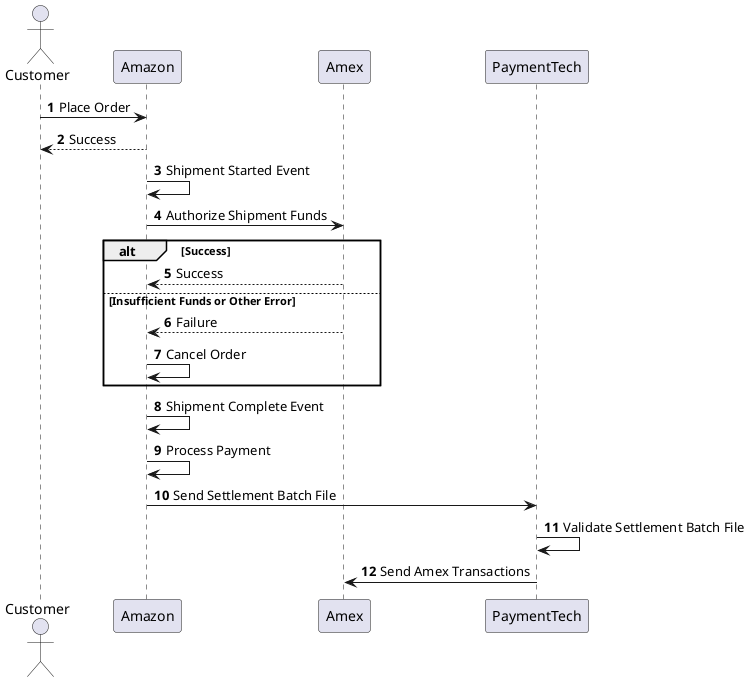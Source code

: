 @startuml Rewards Transmission Before Sequence Diagram
autonumber
actor Customer

Customer -> Amazon: Place Order
Amazon --> Customer: Success

Amazon -> Amazon: Shipment Started Event
Amazon -> Amex: Authorize Shipment Funds

alt Success
    Amex --> Amazon: Success

else Insufficient Funds or Other Error
    Amex --> Amazon: Failure
    Amazon -> Amazon: Cancel Order
end

Amazon -> Amazon: Shipment Complete Event
Amazon -> Amazon: Process Payment

Amazon -> PaymentTech: Send Settlement Batch File
PaymentTech -> PaymentTech: Validate Settlement Batch File
PaymentTech -> Amex: Send Amex Transactions


@enduml